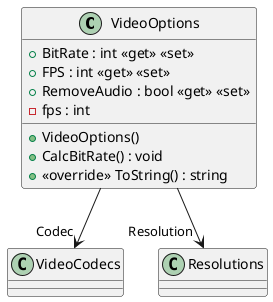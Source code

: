 @startuml
class VideoOptions {
    + BitRate : int <<get>> <<set>>
    + FPS : int <<get>> <<set>>
    + RemoveAudio : bool <<get>> <<set>>
    - fps : int
    + VideoOptions()
    + CalcBitRate() : void
    + <<override>> ToString() : string
}
VideoOptions --> "Codec" VideoCodecs
VideoOptions --> "Resolution" Resolutions
@enduml
